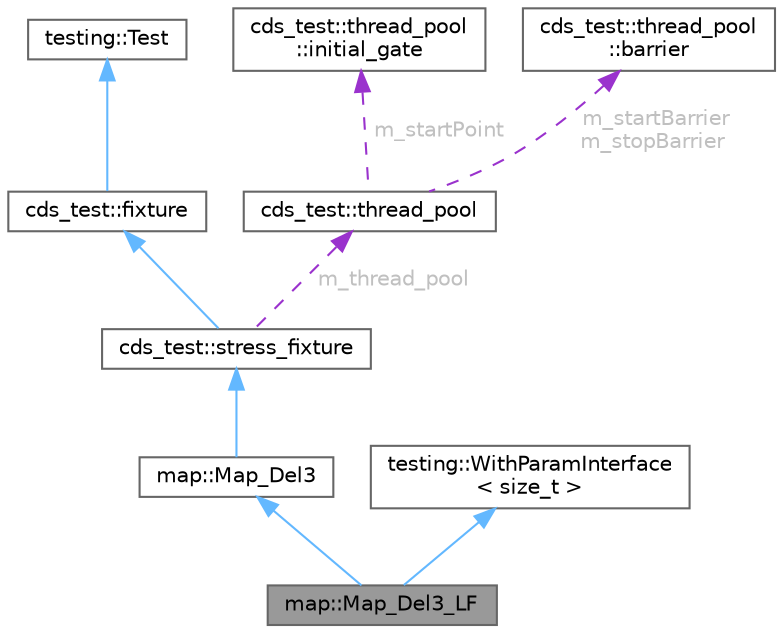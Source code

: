 digraph "map::Map_Del3_LF"
{
 // LATEX_PDF_SIZE
  bgcolor="transparent";
  edge [fontname=Helvetica,fontsize=10,labelfontname=Helvetica,labelfontsize=10];
  node [fontname=Helvetica,fontsize=10,shape=box,height=0.2,width=0.4];
  Node1 [id="Node000001",label="map::Map_Del3_LF",height=0.2,width=0.4,color="gray40", fillcolor="grey60", style="filled", fontcolor="black",tooltip=" "];
  Node2 -> Node1 [id="edge1_Node000001_Node000002",dir="back",color="steelblue1",style="solid",tooltip=" "];
  Node2 [id="Node000002",label="map::Map_Del3",height=0.2,width=0.4,color="gray40", fillcolor="white", style="filled",URL="$classmap_1_1_map___del3.html",tooltip=" "];
  Node3 -> Node2 [id="edge2_Node000002_Node000003",dir="back",color="steelblue1",style="solid",tooltip=" "];
  Node3 [id="Node000003",label="cds_test::stress_fixture",height=0.2,width=0.4,color="gray40", fillcolor="white", style="filled",URL="$classcds__test_1_1stress__fixture.html",tooltip=" "];
  Node4 -> Node3 [id="edge3_Node000003_Node000004",dir="back",color="steelblue1",style="solid",tooltip=" "];
  Node4 [id="Node000004",label="cds_test::fixture",height=0.2,width=0.4,color="gray40", fillcolor="white", style="filled",URL="$classcds__test_1_1fixture.html",tooltip=" "];
  Node5 -> Node4 [id="edge4_Node000004_Node000005",dir="back",color="steelblue1",style="solid",tooltip=" "];
  Node5 [id="Node000005",label="testing::Test",height=0.2,width=0.4,color="gray40", fillcolor="white", style="filled",tooltip=" "];
  Node6 -> Node3 [id="edge5_Node000003_Node000006",dir="back",color="darkorchid3",style="dashed",tooltip=" ",label=" m_thread_pool",fontcolor="grey" ];
  Node6 [id="Node000006",label="cds_test::thread_pool",height=0.2,width=0.4,color="gray40", fillcolor="white", style="filled",URL="$classcds__test_1_1thread__pool.html",tooltip=" "];
  Node7 -> Node6 [id="edge6_Node000006_Node000007",dir="back",color="darkorchid3",style="dashed",tooltip=" ",label=" m_startPoint",fontcolor="grey" ];
  Node7 [id="Node000007",label="cds_test::thread_pool\l::initial_gate",height=0.2,width=0.4,color="gray40", fillcolor="white", style="filled",URL="$classcds__test_1_1thread__pool_1_1initial__gate.html",tooltip=" "];
  Node8 -> Node6 [id="edge7_Node000006_Node000008",dir="back",color="darkorchid3",style="dashed",tooltip=" ",label=" m_startBarrier\nm_stopBarrier",fontcolor="grey" ];
  Node8 [id="Node000008",label="cds_test::thread_pool\l::barrier",height=0.2,width=0.4,color="gray40", fillcolor="white", style="filled",URL="$classcds__test_1_1thread__pool_1_1barrier.html",tooltip=" "];
  Node9 -> Node1 [id="edge8_Node000001_Node000009",dir="back",color="steelblue1",style="solid",tooltip=" "];
  Node9 [id="Node000009",label="testing::WithParamInterface\l\< size_t \>",height=0.2,width=0.4,color="gray40", fillcolor="white", style="filled",tooltip=" "];
}

